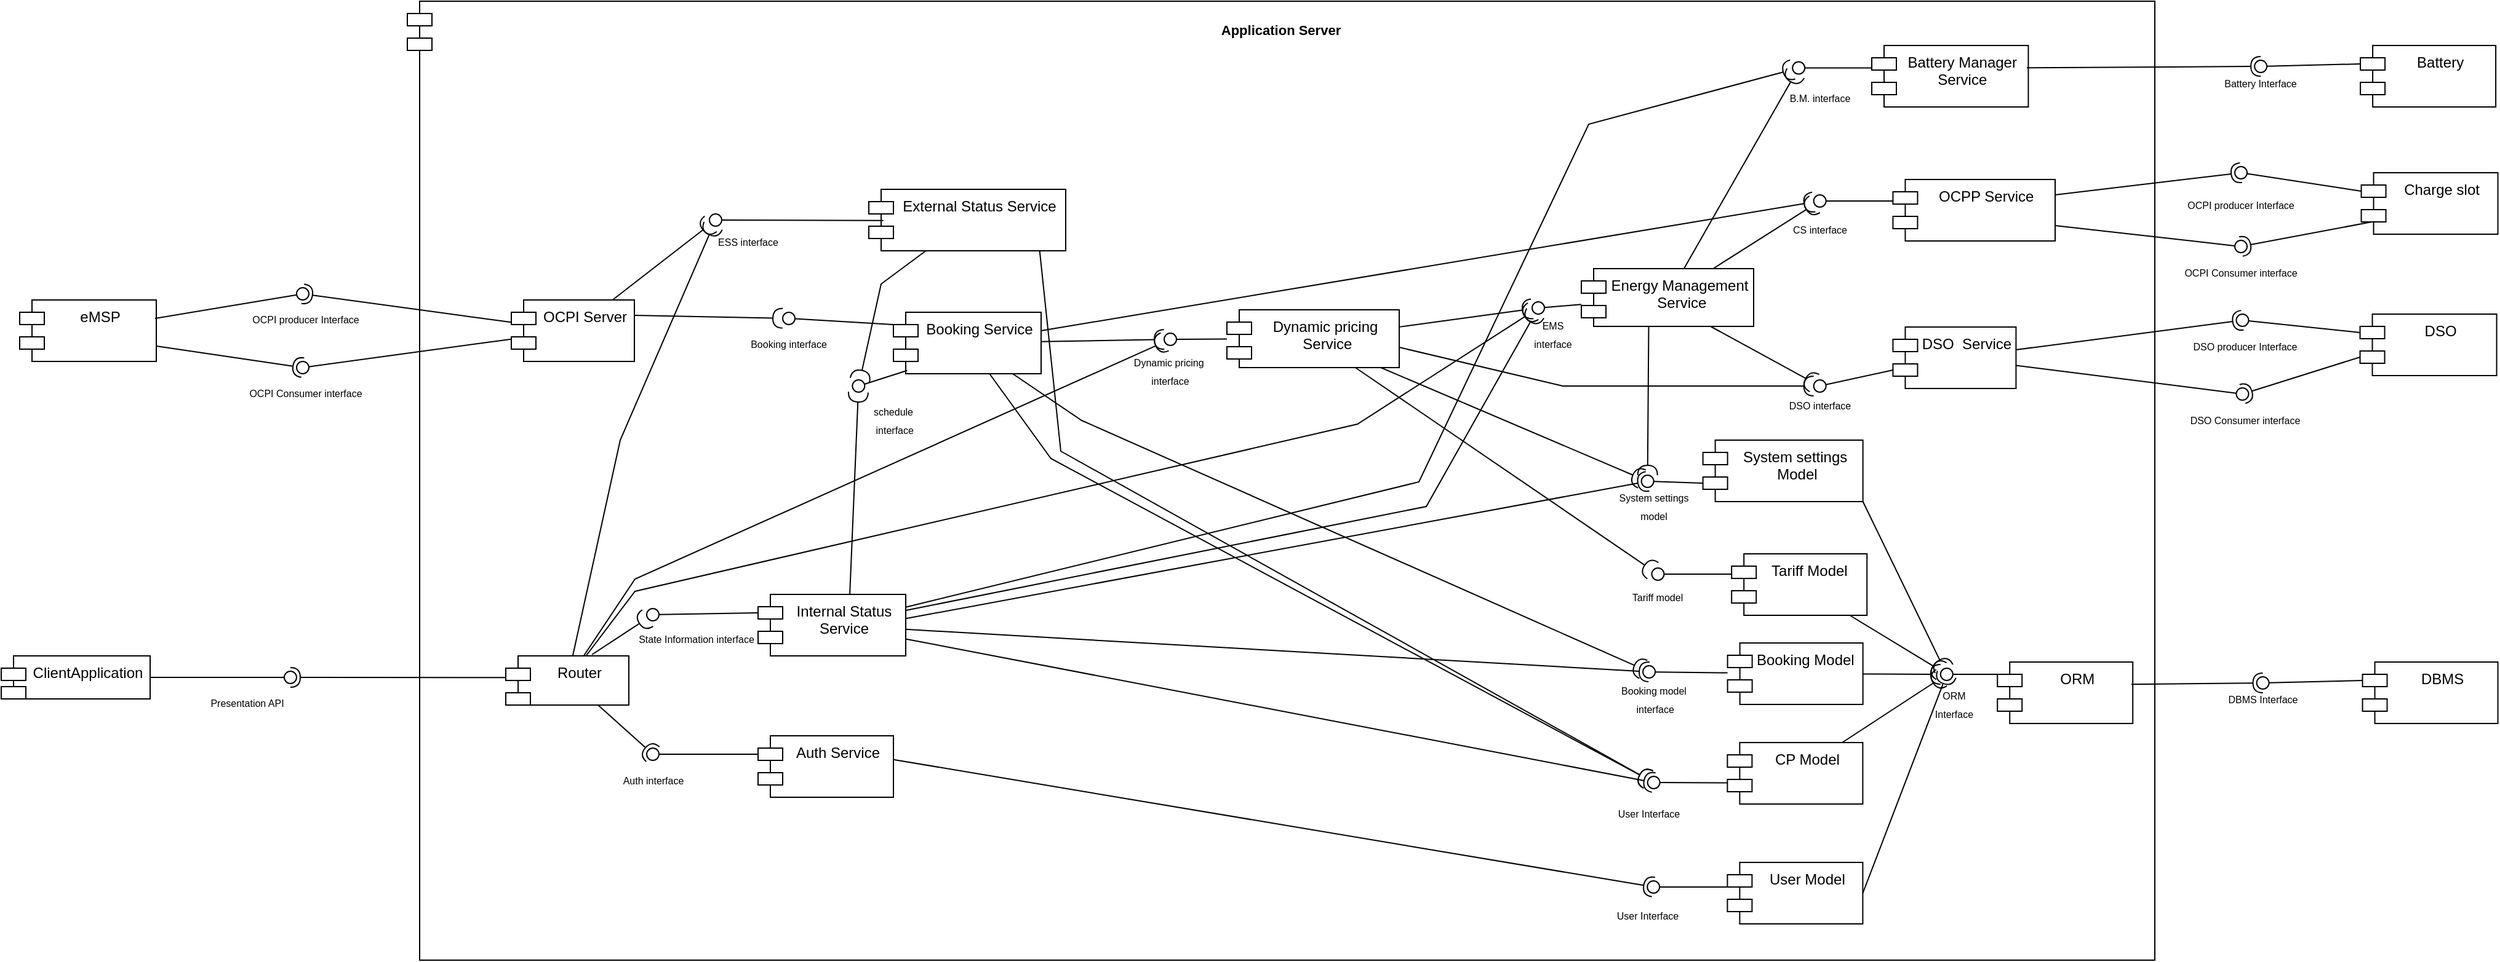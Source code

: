 <mxfile version="20.6.2" type="device"><diagram id="ykDZOKwv-lQk3u3aJsgt" name="Page-1"><mxGraphModel dx="899" dy="-128" grid="0" gridSize="10" guides="1" tooltips="1" connect="1" arrows="1" fold="1" page="0" pageScale="1" pageWidth="827" pageHeight="1169" math="0" shadow="0"><root><mxCell id="0"/><mxCell id="1" parent="0"/><mxCell id="fG7i052LvDFhFOSgPesk-188" value="" style="shape=module;align=left;spacingLeft=20;align=center;verticalAlign=top;fontSize=8;" parent="1" vertex="1"><mxGeometry x="440" y="990" width="1420" height="780" as="geometry"/></mxCell><mxCell id="fG7i052LvDFhFOSgPesk-155" style="edgeStyle=none;rounded=0;orthogonalLoop=1;jettySize=auto;html=1;fontSize=8;startArrow=none;startFill=0;endArrow=halfCircle;endFill=0;" parent="1" source="WYTcHaq9NPoTf6TaaZAt-2" target="fG7i052LvDFhFOSgPesk-149" edge="1"><mxGeometry relative="1" as="geometry"><Array as="points"><mxPoint x="625" y="1470"/><mxPoint x="1212" y="1334"/></Array></mxGeometry></mxCell><mxCell id="fG7i052LvDFhFOSgPesk-187" style="edgeStyle=none;rounded=0;orthogonalLoop=1;jettySize=auto;html=1;fontSize=8;startArrow=none;startFill=0;endArrow=halfCircle;endFill=0;" parent="1" source="WYTcHaq9NPoTf6TaaZAt-2" target="fG7i052LvDFhFOSgPesk-184" edge="1"><mxGeometry relative="1" as="geometry"><Array as="points"><mxPoint x="625" y="1460"/></Array></mxGeometry></mxCell><mxCell id="WYTcHaq9NPoTf6TaaZAt-2" value="Router" style="shape=module;align=left;spacingLeft=20;align=center;verticalAlign=top;" parent="1" vertex="1"><mxGeometry x="520" y="1522.5" width="100" height="40" as="geometry"/></mxCell><mxCell id="fG7i052LvDFhFOSgPesk-1" value="" style="rounded=0;orthogonalLoop=1;jettySize=auto;html=1;endArrow=none;endFill=0;sketch=0;sourcePerimeterSpacing=0;targetPerimeterSpacing=0;" parent="1" target="fG7i052LvDFhFOSgPesk-3" edge="1"><mxGeometry relative="1" as="geometry"><mxPoint x="240" y="1540" as="sourcePoint"/></mxGeometry></mxCell><mxCell id="fG7i052LvDFhFOSgPesk-2" value="" style="rounded=0;orthogonalLoop=1;jettySize=auto;html=1;endArrow=halfCircle;endFill=0;entryX=0.5;entryY=0.5;endSize=6;strokeWidth=1;sketch=0;exitX=0.003;exitY=0.44;exitDx=0;exitDy=0;exitPerimeter=0;" parent="1" source="WYTcHaq9NPoTf6TaaZAt-2" target="fG7i052LvDFhFOSgPesk-3" edge="1"><mxGeometry relative="1" as="geometry"><mxPoint x="461" y="1595" as="sourcePoint"/></mxGeometry></mxCell><mxCell id="fG7i052LvDFhFOSgPesk-12" value="" style="edgeStyle=orthogonalEdgeStyle;rounded=0;orthogonalLoop=1;jettySize=auto;html=1;endArrow=none;endFill=0;" parent="1" source="fG7i052LvDFhFOSgPesk-3" target="fG7i052LvDFhFOSgPesk-11" edge="1"><mxGeometry relative="1" as="geometry"/></mxCell><mxCell id="fG7i052LvDFhFOSgPesk-3" value="" style="ellipse;whiteSpace=wrap;html=1;align=center;aspect=fixed;resizable=0;points=[];outlineConnect=0;sketch=0;" parent="1" vertex="1"><mxGeometry x="340" y="1535" width="10" height="10" as="geometry"/></mxCell><mxCell id="fG7i052LvDFhFOSgPesk-11" value="ClientApplication&#10;" style="shape=module;align=left;spacingLeft=20;align=center;verticalAlign=top;" parent="1" vertex="1"><mxGeometry x="110" y="1522.5" width="121" height="35" as="geometry"/></mxCell><mxCell id="fG7i052LvDFhFOSgPesk-14" value="&lt;font style=&quot;font-size: 8px;&quot;&gt;Presentation API&lt;/font&gt;" style="text;html=1;strokeColor=none;fillColor=none;align=center;verticalAlign=middle;whiteSpace=wrap;rounded=0;" parent="1" vertex="1"><mxGeometry x="260" y="1545" width="100" height="30" as="geometry"/></mxCell><mxCell id="fG7i052LvDFhFOSgPesk-164" style="edgeStyle=none;rounded=0;orthogonalLoop=1;jettySize=auto;html=1;fontSize=8;startArrow=none;startFill=0;endArrow=halfCircle;endFill=0;" parent="1" source="fG7i052LvDFhFOSgPesk-21" target="fG7i052LvDFhFOSgPesk-158" edge="1"><mxGeometry relative="1" as="geometry"/></mxCell><mxCell id="fG7i052LvDFhFOSgPesk-21" value="OCPI Server" style="shape=module;align=left;spacingLeft=20;align=center;verticalAlign=top;" parent="1" vertex="1"><mxGeometry x="524.5" y="1233" width="100" height="50" as="geometry"/></mxCell><mxCell id="fG7i052LvDFhFOSgPesk-22" value="eMSP&#10;" style="shape=module;align=left;spacingLeft=20;align=center;verticalAlign=top;" parent="1" vertex="1"><mxGeometry x="125" y="1233" width="111" height="50" as="geometry"/></mxCell><mxCell id="fG7i052LvDFhFOSgPesk-26" value="" style="rounded=0;orthogonalLoop=1;jettySize=auto;html=1;endArrow=none;endFill=0;sketch=0;sourcePerimeterSpacing=0;targetPerimeterSpacing=0;fontSize=8;" parent="1" target="fG7i052LvDFhFOSgPesk-28" edge="1"><mxGeometry relative="1" as="geometry"><mxPoint x="235" y="1248" as="sourcePoint"/></mxGeometry></mxCell><mxCell id="fG7i052LvDFhFOSgPesk-27" value="" style="rounded=0;orthogonalLoop=1;jettySize=auto;html=1;endArrow=halfCircle;endFill=0;entryX=0.5;entryY=0.5;endSize=6;strokeWidth=1;sketch=0;fontSize=8;" parent="1" source="fG7i052LvDFhFOSgPesk-21" target="fG7i052LvDFhFOSgPesk-28" edge="1"><mxGeometry relative="1" as="geometry"><mxPoint x="89.55" y="1118" as="sourcePoint"/></mxGeometry></mxCell><mxCell id="fG7i052LvDFhFOSgPesk-28" value="" style="ellipse;whiteSpace=wrap;html=1;align=center;aspect=fixed;resizable=0;points=[];outlineConnect=0;sketch=0;fontSize=8;" parent="1" vertex="1"><mxGeometry x="350.0" y="1223" width="10" height="10" as="geometry"/></mxCell><mxCell id="fG7i052LvDFhFOSgPesk-29" value="" style="rounded=0;orthogonalLoop=1;jettySize=auto;html=1;endArrow=none;endFill=0;sketch=0;sourcePerimeterSpacing=0;targetPerimeterSpacing=0;fontSize=8;" parent="1" source="fG7i052LvDFhFOSgPesk-21" target="fG7i052LvDFhFOSgPesk-31" edge="1"><mxGeometry relative="1" as="geometry"><mxPoint x="54.55" y="1158" as="sourcePoint"/></mxGeometry></mxCell><mxCell id="fG7i052LvDFhFOSgPesk-30" value="" style="rounded=0;orthogonalLoop=1;jettySize=auto;html=1;endArrow=halfCircle;endFill=0;entryX=0.5;entryY=0.5;endSize=6;strokeWidth=1;sketch=0;fontSize=8;exitX=1;exitY=0.75;exitDx=0;exitDy=0;" parent="1" source="fG7i052LvDFhFOSgPesk-22" target="fG7i052LvDFhFOSgPesk-31" edge="1"><mxGeometry relative="1" as="geometry"><mxPoint x="784.55" y="1118" as="sourcePoint"/></mxGeometry></mxCell><mxCell id="fG7i052LvDFhFOSgPesk-31" value="" style="ellipse;whiteSpace=wrap;html=1;align=center;aspect=fixed;resizable=0;points=[];outlineConnect=0;sketch=0;fontSize=8;" parent="1" vertex="1"><mxGeometry x="350.0" y="1283" width="10" height="10" as="geometry"/></mxCell><mxCell id="fG7i052LvDFhFOSgPesk-33" value="&lt;font style=&quot;font-size: 8px;&quot;&gt;OCPI Consumer interface&lt;/font&gt;" style="text;html=1;strokeColor=none;fillColor=none;align=center;verticalAlign=middle;whiteSpace=wrap;rounded=0;" parent="1" vertex="1"><mxGeometry x="310.0" y="1303" width="95" height="10" as="geometry"/></mxCell><mxCell id="fG7i052LvDFhFOSgPesk-34" value="&lt;font style=&quot;font-size: 8px;&quot;&gt;OCPI producer Interface&lt;/font&gt;" style="text;html=1;strokeColor=none;fillColor=none;align=center;verticalAlign=middle;whiteSpace=wrap;rounded=0;" parent="1" vertex="1"><mxGeometry x="305.0" y="1243" width="105" height="10" as="geometry"/></mxCell><mxCell id="fG7i052LvDFhFOSgPesk-36" value="OCPP Service&#10;" style="shape=module;align=left;spacingLeft=20;align=center;verticalAlign=top;" parent="1" vertex="1"><mxGeometry x="1647.22" y="1135" width="131.78" height="50" as="geometry"/></mxCell><mxCell id="fG7i052LvDFhFOSgPesk-37" value="Charge slot" style="shape=module;align=left;spacingLeft=20;align=center;verticalAlign=top;" parent="1" vertex="1"><mxGeometry x="2027.78" y="1129.5" width="111" height="50" as="geometry"/></mxCell><mxCell id="fG7i052LvDFhFOSgPesk-38" value="" style="rounded=0;orthogonalLoop=1;jettySize=auto;html=1;endArrow=none;endFill=0;sketch=0;sourcePerimeterSpacing=0;targetPerimeterSpacing=0;fontSize=8;exitX=0;exitY=0;exitDx=0;exitDy=15;exitPerimeter=0;" parent="1" source="fG7i052LvDFhFOSgPesk-37" target="fG7i052LvDFhFOSgPesk-40" edge="1"><mxGeometry relative="1" as="geometry"><mxPoint x="1134.78" y="764.5" as="sourcePoint"/></mxGeometry></mxCell><mxCell id="fG7i052LvDFhFOSgPesk-39" value="" style="rounded=0;orthogonalLoop=1;jettySize=auto;html=1;endArrow=halfCircle;endFill=0;entryX=0.5;entryY=0.5;endSize=6;strokeWidth=1;sketch=0;fontSize=8;exitX=1;exitY=0.25;exitDx=0;exitDy=0;" parent="1" source="fG7i052LvDFhFOSgPesk-36" target="fG7i052LvDFhFOSgPesk-40" edge="1"><mxGeometry relative="1" as="geometry"><mxPoint x="1564.78" y="780" as="sourcePoint"/></mxGeometry></mxCell><mxCell id="fG7i052LvDFhFOSgPesk-40" value="" style="ellipse;whiteSpace=wrap;html=1;align=center;aspect=fixed;resizable=0;points=[];outlineConnect=0;sketch=0;fontSize=8;" parent="1" vertex="1"><mxGeometry x="1925" y="1124.5" width="10" height="10" as="geometry"/></mxCell><mxCell id="fG7i052LvDFhFOSgPesk-41" value="" style="rounded=0;orthogonalLoop=1;jettySize=auto;html=1;endArrow=none;endFill=0;sketch=0;sourcePerimeterSpacing=0;targetPerimeterSpacing=0;fontSize=8;exitX=1;exitY=0.75;exitDx=0;exitDy=0;" parent="1" source="fG7i052LvDFhFOSgPesk-36" target="fG7i052LvDFhFOSgPesk-43" edge="1"><mxGeometry relative="1" as="geometry"><mxPoint x="1529.78" y="820" as="sourcePoint"/></mxGeometry></mxCell><mxCell id="fG7i052LvDFhFOSgPesk-42" value="" style="rounded=0;orthogonalLoop=1;jettySize=auto;html=1;endArrow=halfCircle;endFill=0;entryX=0.5;entryY=0.5;endSize=6;strokeWidth=1;sketch=0;fontSize=8;" parent="1" target="fG7i052LvDFhFOSgPesk-43" edge="1"><mxGeometry relative="1" as="geometry"><mxPoint x="2036.22" y="1169.5" as="sourcePoint"/></mxGeometry></mxCell><mxCell id="fG7i052LvDFhFOSgPesk-43" value="" style="ellipse;whiteSpace=wrap;html=1;align=center;aspect=fixed;resizable=0;points=[];outlineConnect=0;sketch=0;fontSize=8;" parent="1" vertex="1"><mxGeometry x="1925" y="1184.5" width="10" height="10" as="geometry"/></mxCell><mxCell id="fG7i052LvDFhFOSgPesk-44" value="&lt;font style=&quot;font-size: 8px;&quot;&gt;OCPI Consumer interface&lt;/font&gt;" style="text;html=1;strokeColor=none;fillColor=none;align=center;verticalAlign=middle;whiteSpace=wrap;rounded=0;" parent="1" vertex="1"><mxGeometry x="1880" y="1194.5" width="100" height="30" as="geometry"/></mxCell><mxCell id="fG7i052LvDFhFOSgPesk-45" value="&lt;font style=&quot;font-size: 8px;&quot;&gt;OCPI producer Interface&lt;/font&gt;" style="text;html=1;strokeColor=none;fillColor=none;align=center;verticalAlign=middle;whiteSpace=wrap;rounded=0;" parent="1" vertex="1"><mxGeometry x="1880" y="1144.5" width="100" height="20" as="geometry"/></mxCell><mxCell id="fG7i052LvDFhFOSgPesk-48" value="Auth Service" style="shape=module;align=left;spacingLeft=20;align=center;verticalAlign=top;" parent="1" vertex="1"><mxGeometry x="725" y="1587.5" width="110" height="50" as="geometry"/></mxCell><mxCell id="fG7i052LvDFhFOSgPesk-50" value="" style="rounded=0;orthogonalLoop=1;jettySize=auto;html=1;endArrow=halfCircle;endFill=0;entryX=0.5;entryY=0.5;endSize=6;strokeWidth=1;sketch=0;exitX=0.75;exitY=1;exitDx=0;exitDy=0;" parent="1" source="WYTcHaq9NPoTf6TaaZAt-2" target="fG7i052LvDFhFOSgPesk-52" edge="1"><mxGeometry relative="1" as="geometry"><mxPoint x="695" y="1542.5" as="sourcePoint"/></mxGeometry></mxCell><mxCell id="fG7i052LvDFhFOSgPesk-51" value="" style="rounded=0;orthogonalLoop=1;jettySize=auto;html=1;endArrow=none;endFill=0;entryX=0;entryY=0;entryDx=0;entryDy=15;entryPerimeter=0;" parent="1" source="fG7i052LvDFhFOSgPesk-52" target="fG7i052LvDFhFOSgPesk-48" edge="1"><mxGeometry relative="1" as="geometry"><mxPoint x="505.5" y="1627.5" as="targetPoint"/></mxGeometry></mxCell><mxCell id="fG7i052LvDFhFOSgPesk-52" value="" style="ellipse;whiteSpace=wrap;html=1;align=center;aspect=fixed;resizable=0;points=[];outlineConnect=0;sketch=0;" parent="1" vertex="1"><mxGeometry x="634.5" y="1597.5" width="10" height="10" as="geometry"/></mxCell><mxCell id="fG7i052LvDFhFOSgPesk-53" value="&lt;span style=&quot;font-size: 8px;&quot;&gt;Auth interface&lt;/span&gt;" style="text;html=1;strokeColor=none;fillColor=none;align=center;verticalAlign=middle;whiteSpace=wrap;rounded=0;" parent="1" vertex="1"><mxGeometry x="589.5" y="1607.5" width="100" height="30" as="geometry"/></mxCell><mxCell id="fG7i052LvDFhFOSgPesk-55" value="User Model" style="shape=module;align=left;spacingLeft=20;align=center;verticalAlign=top;" parent="1" vertex="1"><mxGeometry x="1512.7" y="1690.5" width="110" height="50" as="geometry"/></mxCell><mxCell id="fG7i052LvDFhFOSgPesk-61" value="" style="rounded=0;orthogonalLoop=1;jettySize=auto;html=1;endArrow=none;endFill=0;sketch=0;sourcePerimeterSpacing=0;targetPerimeterSpacing=0;exitX=-0.002;exitY=0.399;exitDx=0;exitDy=0;exitPerimeter=0;" parent="1" source="fG7i052LvDFhFOSgPesk-55" target="fG7i052LvDFhFOSgPesk-64" edge="1"><mxGeometry relative="1" as="geometry"><mxPoint x="1506.7" y="1708" as="sourcePoint"/></mxGeometry></mxCell><mxCell id="fG7i052LvDFhFOSgPesk-62" value="" style="rounded=0;orthogonalLoop=1;jettySize=auto;html=1;endArrow=halfCircle;endFill=0;entryX=0.5;entryY=0.5;endSize=6;strokeWidth=1;sketch=0;exitX=1;exitY=0.387;exitDx=0;exitDy=0;exitPerimeter=0;" parent="1" source="fG7i052LvDFhFOSgPesk-48" target="fG7i052LvDFhFOSgPesk-64" edge="1"><mxGeometry relative="1" as="geometry"><mxPoint x="875" y="1510" as="sourcePoint"/></mxGeometry></mxCell><mxCell id="fG7i052LvDFhFOSgPesk-64" value="" style="ellipse;whiteSpace=wrap;html=1;align=center;aspect=fixed;resizable=0;points=[];outlineConnect=0;sketch=0;" parent="1" vertex="1"><mxGeometry x="1447.59" y="1705.5" width="10" height="10" as="geometry"/></mxCell><mxCell id="fG7i052LvDFhFOSgPesk-65" value="&lt;font style=&quot;font-size: 8px;&quot;&gt;User Interface&lt;/font&gt;" style="text;html=1;strokeColor=none;fillColor=none;align=center;verticalAlign=middle;whiteSpace=wrap;rounded=0;" parent="1" vertex="1"><mxGeometry x="1416.65" y="1727" width="62.33" height="11.5" as="geometry"/></mxCell><mxCell id="fG7i052LvDFhFOSgPesk-66" value="ORM" style="shape=module;align=left;spacingLeft=20;align=center;verticalAlign=top;" parent="1" vertex="1"><mxGeometry x="1732.11" y="1527.5" width="110" height="50" as="geometry"/></mxCell><mxCell id="fG7i052LvDFhFOSgPesk-67" value="" style="rounded=0;orthogonalLoop=1;jettySize=auto;html=1;endArrow=halfCircle;endFill=0;entryX=0.5;entryY=0.5;endSize=6;strokeWidth=1;sketch=0;exitX=1;exitY=0.5;exitDx=0;exitDy=0;" parent="1" source="fG7i052LvDFhFOSgPesk-55" target="fG7i052LvDFhFOSgPesk-68" edge="1"><mxGeometry relative="1" as="geometry"><mxPoint x="1679.89" y="1603.5" as="sourcePoint"/></mxGeometry></mxCell><mxCell id="fG7i052LvDFhFOSgPesk-68" value="" style="ellipse;whiteSpace=wrap;html=1;align=center;aspect=fixed;resizable=0;points=[];outlineConnect=0;sketch=0;" parent="1" vertex="1"><mxGeometry x="1685.89" y="1532.5" width="10" height="10" as="geometry"/></mxCell><mxCell id="fG7i052LvDFhFOSgPesk-69" value="&lt;font style=&quot;font-size: 8px;&quot;&gt;ORM &lt;br&gt;Interface&lt;/font&gt;" style="text;html=1;strokeColor=none;fillColor=none;align=center;verticalAlign=middle;whiteSpace=wrap;rounded=0;" parent="1" vertex="1"><mxGeometry x="1647.22" y="1546" width="100" height="30" as="geometry"/></mxCell><mxCell id="fG7i052LvDFhFOSgPesk-71" value="" style="endArrow=none;html=1;rounded=0;fontSize=8;exitX=0.015;exitY=0.201;exitDx=0;exitDy=0;exitPerimeter=0;" parent="1" source="fG7i052LvDFhFOSgPesk-66" target="fG7i052LvDFhFOSgPesk-68" edge="1"><mxGeometry width="50" height="50" relative="1" as="geometry"><mxPoint x="1732.11" y="1536.5" as="sourcePoint"/><mxPoint x="1671.11" y="1676.5" as="targetPoint"/></mxGeometry></mxCell><mxCell id="fG7i052LvDFhFOSgPesk-72" value="DBMS" style="shape=module;align=left;spacingLeft=20;align=center;verticalAlign=top;" parent="1" vertex="1"><mxGeometry x="2028.78" y="1527.5" width="110" height="50" as="geometry"/></mxCell><mxCell id="fG7i052LvDFhFOSgPesk-73" value="" style="rounded=0;orthogonalLoop=1;jettySize=auto;html=1;endArrow=halfCircle;endFill=0;entryX=0.5;entryY=0.5;endSize=6;strokeWidth=1;sketch=0;exitX=0.99;exitY=0.363;exitDx=0;exitDy=0;exitPerimeter=0;" parent="1" source="fG7i052LvDFhFOSgPesk-66" target="fG7i052LvDFhFOSgPesk-74" edge="1"><mxGeometry relative="1" as="geometry"><mxPoint x="1882.11" y="1544.5" as="sourcePoint"/></mxGeometry></mxCell><mxCell id="fG7i052LvDFhFOSgPesk-74" value="" style="ellipse;whiteSpace=wrap;html=1;align=center;aspect=fixed;resizable=0;points=[];outlineConnect=0;sketch=0;" parent="1" vertex="1"><mxGeometry x="1942.78" y="1539.5" width="10" height="10" as="geometry"/></mxCell><mxCell id="fG7i052LvDFhFOSgPesk-75" value="&lt;font style=&quot;font-size: 8px;&quot;&gt;DBMS Interface&lt;/font&gt;" style="text;html=1;strokeColor=none;fillColor=none;align=center;verticalAlign=middle;whiteSpace=wrap;rounded=0;" parent="1" vertex="1"><mxGeometry x="1915.56" y="1549.5" width="64.44" height="15" as="geometry"/></mxCell><mxCell id="fG7i052LvDFhFOSgPesk-76" value="" style="endArrow=none;html=1;rounded=0;fontSize=8;exitX=0;exitY=0;exitDx=0;exitDy=15;exitPerimeter=0;" parent="1" source="fG7i052LvDFhFOSgPesk-72" target="fG7i052LvDFhFOSgPesk-74" edge="1"><mxGeometry width="50" height="50" relative="1" as="geometry"><mxPoint x="1992.22" y="1482.5" as="sourcePoint"/><mxPoint x="1966.78" y="1635" as="targetPoint"/></mxGeometry></mxCell><mxCell id="fG7i052LvDFhFOSgPesk-151" style="edgeStyle=none;rounded=0;orthogonalLoop=1;jettySize=auto;html=1;fontSize=8;startArrow=none;startFill=0;endArrow=halfCircle;endFill=0;" parent="1" source="fG7i052LvDFhFOSgPesk-77" target="fG7i052LvDFhFOSgPesk-149" edge="1"><mxGeometry relative="1" as="geometry"><Array as="points"><mxPoint x="1268" y="1401"/></Array></mxGeometry></mxCell><mxCell id="fG7i052LvDFhFOSgPesk-205" style="edgeStyle=none;rounded=0;orthogonalLoop=1;jettySize=auto;html=1;fontSize=11;startArrow=none;startFill=0;endArrow=halfCircle;endFill=0;" parent="1" source="fG7i052LvDFhFOSgPesk-77" target="fG7i052LvDFhFOSgPesk-202" edge="1"><mxGeometry relative="1" as="geometry"><Array as="points"><mxPoint x="1262" y="1381"/><mxPoint x="1400" y="1090"/></Array></mxGeometry></mxCell><mxCell id="fG7i052LvDFhFOSgPesk-77" value="Internal Status&#10;Service" style="shape=module;align=left;spacingLeft=20;align=center;verticalAlign=top;" parent="1" vertex="1"><mxGeometry x="725" y="1472.5" width="120" height="50" as="geometry"/></mxCell><mxCell id="fG7i052LvDFhFOSgPesk-79" value="" style="rounded=0;orthogonalLoop=1;jettySize=auto;html=1;endArrow=none;endFill=0;entryX=0.25;entryY=0;entryDx=0;entryDy=0;startArrow=halfCircle;startFill=0;" parent="1" source="fG7i052LvDFhFOSgPesk-80" edge="1"><mxGeometry relative="1" as="geometry"><mxPoint x="590" y="1521.5" as="targetPoint"/></mxGeometry></mxCell><mxCell id="fG7i052LvDFhFOSgPesk-80" value="" style="ellipse;whiteSpace=wrap;html=1;align=center;aspect=fixed;resizable=0;points=[];outlineConnect=0;sketch=0;" parent="1" vertex="1"><mxGeometry x="634.5" y="1484" width="10" height="10" as="geometry"/></mxCell><mxCell id="fG7i052LvDFhFOSgPesk-81" value="&lt;span style=&quot;font-size: 8px;&quot;&gt;State Information interface&lt;/span&gt;" style="text;html=1;strokeColor=none;fillColor=none;align=center;verticalAlign=middle;whiteSpace=wrap;rounded=0;" parent="1" vertex="1"><mxGeometry x="625" y="1502.5" width="100" height="10" as="geometry"/></mxCell><mxCell id="fG7i052LvDFhFOSgPesk-82" value="" style="rounded=0;orthogonalLoop=1;jettySize=auto;html=1;endArrow=none;endFill=0;entryX=0;entryY=0;entryDx=0;entryDy=15;entryPerimeter=0;" parent="1" source="fG7i052LvDFhFOSgPesk-80" target="fG7i052LvDFhFOSgPesk-77" edge="1"><mxGeometry relative="1" as="geometry"><mxPoint x="590" y="1521.5" as="targetPoint"/></mxGeometry></mxCell><mxCell id="fG7i052LvDFhFOSgPesk-83" value="CP Model" style="shape=module;align=left;spacingLeft=20;align=center;verticalAlign=top;" parent="1" vertex="1"><mxGeometry x="1512.7" y="1593" width="110" height="50" as="geometry"/></mxCell><mxCell id="fG7i052LvDFhFOSgPesk-84" value="" style="rounded=0;orthogonalLoop=1;jettySize=auto;html=1;endArrow=none;endFill=0;sketch=0;sourcePerimeterSpacing=0;targetPerimeterSpacing=0;exitX=-0.001;exitY=0.656;exitDx=0;exitDy=0;exitPerimeter=0;" parent="1" source="fG7i052LvDFhFOSgPesk-83" target="fG7i052LvDFhFOSgPesk-86" edge="1"><mxGeometry relative="1" as="geometry"><mxPoint x="1442.7" y="1598" as="sourcePoint"/></mxGeometry></mxCell><mxCell id="fG7i052LvDFhFOSgPesk-85" value="" style="rounded=0;orthogonalLoop=1;jettySize=auto;html=1;endArrow=halfCircle;endFill=0;entryX=0.5;entryY=0.5;endSize=6;strokeWidth=1;sketch=0;exitX=0.999;exitY=0.724;exitDx=0;exitDy=0;exitPerimeter=0;" parent="1" source="fG7i052LvDFhFOSgPesk-77" target="fG7i052LvDFhFOSgPesk-86" edge="1"><mxGeometry relative="1" as="geometry"><mxPoint x="850" y="1510" as="sourcePoint"/></mxGeometry></mxCell><mxCell id="fG7i052LvDFhFOSgPesk-86" value="" style="ellipse;whiteSpace=wrap;html=1;align=center;aspect=fixed;resizable=0;points=[];outlineConnect=0;sketch=0;" parent="1" vertex="1"><mxGeometry x="1447.81" y="1620.5" width="10" height="10" as="geometry"/></mxCell><mxCell id="fG7i052LvDFhFOSgPesk-87" value="&lt;font style=&quot;font-size: 8px;&quot;&gt;User Interface&lt;/font&gt;" style="text;html=1;strokeColor=none;fillColor=none;align=center;verticalAlign=middle;whiteSpace=wrap;rounded=0;" parent="1" vertex="1"><mxGeometry x="1415.92" y="1643" width="66.22" height="14" as="geometry"/></mxCell><mxCell id="fG7i052LvDFhFOSgPesk-88" style="edgeStyle=none;rounded=0;orthogonalLoop=1;jettySize=auto;html=1;exitX=0.75;exitY=1;exitDx=0;exitDy=0;fontSize=8;endArrow=none;endFill=0;" parent="1" source="fG7i052LvDFhFOSgPesk-22" target="fG7i052LvDFhFOSgPesk-22" edge="1"><mxGeometry relative="1" as="geometry"/></mxCell><mxCell id="fG7i052LvDFhFOSgPesk-89" value="DSO  Service" style="shape=module;align=left;spacingLeft=20;align=center;verticalAlign=top;" parent="1" vertex="1"><mxGeometry x="1647.22" y="1255" width="100" height="50" as="geometry"/></mxCell><mxCell id="fG7i052LvDFhFOSgPesk-90" value="DSO" style="shape=module;align=left;spacingLeft=20;align=center;verticalAlign=top;" parent="1" vertex="1"><mxGeometry x="2026.78" y="1244.5" width="111" height="50" as="geometry"/></mxCell><mxCell id="fG7i052LvDFhFOSgPesk-91" value="" style="rounded=0;orthogonalLoop=1;jettySize=auto;html=1;endArrow=none;endFill=0;sketch=0;sourcePerimeterSpacing=0;targetPerimeterSpacing=0;fontSize=8;exitX=0;exitY=0;exitDx=0;exitDy=15;exitPerimeter=0;" parent="1" source="fG7i052LvDFhFOSgPesk-90" target="fG7i052LvDFhFOSgPesk-93" edge="1"><mxGeometry relative="1" as="geometry"><mxPoint x="2031.22" y="1269.5" as="sourcePoint"/></mxGeometry></mxCell><mxCell id="fG7i052LvDFhFOSgPesk-92" value="" style="rounded=0;orthogonalLoop=1;jettySize=auto;html=1;endArrow=halfCircle;endFill=0;entryX=0.5;entryY=0.5;endSize=6;strokeWidth=1;sketch=0;fontSize=8;" parent="1" source="fG7i052LvDFhFOSgPesk-89" target="fG7i052LvDFhFOSgPesk-93" edge="1"><mxGeometry relative="1" as="geometry"><mxPoint x="1931.33" y="1135" as="sourcePoint"/></mxGeometry></mxCell><mxCell id="fG7i052LvDFhFOSgPesk-93" value="" style="ellipse;whiteSpace=wrap;html=1;align=center;aspect=fixed;resizable=0;points=[];outlineConnect=0;sketch=0;fontSize=8;" parent="1" vertex="1"><mxGeometry x="1926.22" y="1244.5" width="10" height="10" as="geometry"/></mxCell><mxCell id="fG7i052LvDFhFOSgPesk-94" value="" style="rounded=0;orthogonalLoop=1;jettySize=auto;html=1;endArrow=none;endFill=0;sketch=0;sourcePerimeterSpacing=0;targetPerimeterSpacing=0;fontSize=8;" parent="1" source="fG7i052LvDFhFOSgPesk-89" target="fG7i052LvDFhFOSgPesk-96" edge="1"><mxGeometry relative="1" as="geometry"><mxPoint x="1896.33" y="1175" as="sourcePoint"/></mxGeometry></mxCell><mxCell id="fG7i052LvDFhFOSgPesk-95" value="" style="rounded=0;orthogonalLoop=1;jettySize=auto;html=1;endArrow=halfCircle;endFill=0;entryX=0.5;entryY=0.5;endSize=6;strokeWidth=1;sketch=0;fontSize=8;exitX=0;exitY=0;exitDx=0;exitDy=35;exitPerimeter=0;" parent="1" source="fG7i052LvDFhFOSgPesk-90" target="fG7i052LvDFhFOSgPesk-96" edge="1"><mxGeometry relative="1" as="geometry"><mxPoint x="2686.33" y="1129.5" as="sourcePoint"/></mxGeometry></mxCell><mxCell id="fG7i052LvDFhFOSgPesk-96" value="" style="ellipse;whiteSpace=wrap;html=1;align=center;aspect=fixed;resizable=0;points=[];outlineConnect=0;sketch=0;fontSize=8;" parent="1" vertex="1"><mxGeometry x="1926.22" y="1304.5" width="10" height="10" as="geometry"/></mxCell><mxCell id="fG7i052LvDFhFOSgPesk-97" value="&lt;font style=&quot;font-size: 8px;&quot;&gt;DSO Consumer interface&lt;/font&gt;" style="text;html=1;strokeColor=none;fillColor=none;align=center;verticalAlign=middle;whiteSpace=wrap;rounded=0;" parent="1" vertex="1"><mxGeometry x="1886.22" y="1324.5" width="95" height="10" as="geometry"/></mxCell><mxCell id="fG7i052LvDFhFOSgPesk-98" value="&lt;font style=&quot;font-size: 8px;&quot;&gt;DSO producer Interface&lt;/font&gt;" style="text;html=1;strokeColor=none;fillColor=none;align=center;verticalAlign=middle;whiteSpace=wrap;rounded=0;" parent="1" vertex="1"><mxGeometry x="1886.22" y="1264.5" width="95" height="10" as="geometry"/></mxCell><mxCell id="fG7i052LvDFhFOSgPesk-99" style="edgeStyle=none;rounded=0;orthogonalLoop=1;jettySize=auto;html=1;exitX=0.75;exitY=1;exitDx=0;exitDy=0;fontSize=8;endArrow=none;endFill=0;" parent="1" source="fG7i052LvDFhFOSgPesk-90" target="fG7i052LvDFhFOSgPesk-90" edge="1"><mxGeometry relative="1" as="geometry"/></mxCell><mxCell id="fG7i052LvDFhFOSgPesk-100" value="System settings&#10; Model" style="shape=module;align=left;spacingLeft=20;align=center;verticalAlign=top;" parent="1" vertex="1"><mxGeometry x="1492.81" y="1347" width="130" height="50" as="geometry"/></mxCell><mxCell id="fG7i052LvDFhFOSgPesk-101" value="" style="rounded=0;orthogonalLoop=1;jettySize=auto;html=1;endArrow=none;endFill=0;sketch=0;sourcePerimeterSpacing=0;targetPerimeterSpacing=0;exitX=0;exitY=0;exitDx=0;exitDy=35;exitPerimeter=0;" parent="1" source="fG7i052LvDFhFOSgPesk-100" target="fG7i052LvDFhFOSgPesk-103" edge="1"><mxGeometry relative="1" as="geometry"><mxPoint x="1141.22" y="1297.5" as="sourcePoint"/></mxGeometry></mxCell><mxCell id="fG7i052LvDFhFOSgPesk-102" value="" style="rounded=0;orthogonalLoop=1;jettySize=auto;html=1;endArrow=halfCircle;endFill=0;entryX=0.5;entryY=0.5;endSize=6;strokeWidth=1;sketch=0;exitX=1;exitY=0.393;exitDx=0;exitDy=0;exitPerimeter=0;" parent="1" source="fG7i052LvDFhFOSgPesk-77" target="fG7i052LvDFhFOSgPesk-103" edge="1"><mxGeometry relative="1" as="geometry"><mxPoint x="1195" y="1470" as="sourcePoint"/></mxGeometry></mxCell><mxCell id="fG7i052LvDFhFOSgPesk-103" value="" style="ellipse;whiteSpace=wrap;html=1;align=center;aspect=fixed;resizable=0;points=[];outlineConnect=0;sketch=0;" parent="1" vertex="1"><mxGeometry x="1442.81" y="1375.5" width="10" height="10" as="geometry"/></mxCell><mxCell id="fG7i052LvDFhFOSgPesk-106" value="" style="ellipse;whiteSpace=wrap;html=1;align=center;aspect=fixed;resizable=0;points=[];outlineConnect=0;sketch=0;" parent="1" vertex="1"><mxGeometry x="1582.81" y="1298" width="10" height="10" as="geometry"/></mxCell><mxCell id="fG7i052LvDFhFOSgPesk-108" value="" style="endArrow=none;html=1;rounded=0;fontSize=8;exitX=0;exitY=0;exitDx=0;exitDy=35;exitPerimeter=0;" parent="1" source="fG7i052LvDFhFOSgPesk-89" target="fG7i052LvDFhFOSgPesk-106" edge="1"><mxGeometry width="50" height="50" relative="1" as="geometry"><mxPoint x="1646.22" y="1290" as="sourcePoint"/><mxPoint x="1586.22" y="1430" as="targetPoint"/></mxGeometry></mxCell><mxCell id="fG7i052LvDFhFOSgPesk-109" value="Booking Model " style="shape=module;align=left;spacingLeft=20;align=center;verticalAlign=top;" parent="1" vertex="1"><mxGeometry x="1512.81" y="1512" width="110" height="50" as="geometry"/></mxCell><mxCell id="fG7i052LvDFhFOSgPesk-112" value="" style="rounded=0;orthogonalLoop=1;jettySize=auto;html=1;endArrow=none;endFill=0;sketch=0;sourcePerimeterSpacing=0;targetPerimeterSpacing=0;" parent="1" source="fG7i052LvDFhFOSgPesk-109" target="fG7i052LvDFhFOSgPesk-114" edge="1"><mxGeometry relative="1" as="geometry"><mxPoint x="1508.81" y="1535.8" as="sourcePoint"/></mxGeometry></mxCell><mxCell id="fG7i052LvDFhFOSgPesk-113" value="" style="rounded=0;orthogonalLoop=1;jettySize=auto;html=1;endArrow=halfCircle;endFill=0;entryX=0.5;entryY=0.5;endSize=6;strokeWidth=1;sketch=0;" parent="1" source="fG7i052LvDFhFOSgPesk-77" target="fG7i052LvDFhFOSgPesk-114" edge="1"><mxGeometry relative="1" as="geometry"><mxPoint x="845.11" y="1365" as="sourcePoint"/></mxGeometry></mxCell><mxCell id="fG7i052LvDFhFOSgPesk-114" value="" style="ellipse;whiteSpace=wrap;html=1;align=center;aspect=fixed;resizable=0;points=[];outlineConnect=0;sketch=0;" parent="1" vertex="1"><mxGeometry x="1444.03" y="1530.5" width="10" height="10" as="geometry"/></mxCell><mxCell id="fG7i052LvDFhFOSgPesk-115" value="&lt;span style=&quot;font-size: 8px;&quot;&gt;Booking model&lt;br&gt;&amp;nbsp;interface&lt;/span&gt;" style="text;html=1;strokeColor=none;fillColor=none;align=center;verticalAlign=middle;whiteSpace=wrap;rounded=0;" parent="1" vertex="1"><mxGeometry x="1402.81" y="1542" width="100" height="30" as="geometry"/></mxCell><mxCell id="fG7i052LvDFhFOSgPesk-119" style="edgeStyle=none;rounded=0;orthogonalLoop=1;jettySize=auto;html=1;fontSize=8;endArrow=halfCircle;endFill=0;" parent="1" source="fG7i052LvDFhFOSgPesk-116" target="fG7i052LvDFhFOSgPesk-114" edge="1"><mxGeometry relative="1" as="geometry"><mxPoint x="1055" y="1490" as="targetPoint"/><Array as="points"><mxPoint x="988" y="1331"/></Array></mxGeometry></mxCell><mxCell id="fG7i052LvDFhFOSgPesk-120" style="edgeStyle=none;rounded=0;orthogonalLoop=1;jettySize=auto;html=1;fontSize=8;endArrow=halfCircle;endFill=0;" parent="1" source="fG7i052LvDFhFOSgPesk-116" target="fG7i052LvDFhFOSgPesk-86" edge="1"><mxGeometry relative="1" as="geometry"><mxPoint x="1065" y="1600" as="targetPoint"/><Array as="points"><mxPoint x="963" y="1362"/></Array></mxGeometry></mxCell><mxCell id="fG7i052LvDFhFOSgPesk-186" style="edgeStyle=none;rounded=0;orthogonalLoop=1;jettySize=auto;html=1;fontSize=8;startArrow=none;startFill=0;endArrow=halfCircle;endFill=0;" parent="1" source="fG7i052LvDFhFOSgPesk-116" target="fG7i052LvDFhFOSgPesk-184" edge="1"><mxGeometry relative="1" as="geometry"/></mxCell><mxCell id="fG7i052LvDFhFOSgPesk-116" value="Booking Service" style="shape=module;align=left;spacingLeft=20;align=center;verticalAlign=top;" parent="1" vertex="1"><mxGeometry x="835" y="1243" width="120" height="50" as="geometry"/></mxCell><mxCell id="fG7i052LvDFhFOSgPesk-122" value="" style="rounded=0;orthogonalLoop=1;jettySize=auto;html=1;endArrow=none;endFill=0;sketch=0;sourcePerimeterSpacing=0;targetPerimeterSpacing=0;exitX=-0.004;exitY=0.2;exitDx=0;exitDy=0;exitPerimeter=0;" parent="1" source="fG7i052LvDFhFOSgPesk-116" target="fG7i052LvDFhFOSgPesk-123" edge="1"><mxGeometry relative="1" as="geometry"><mxPoint x="815.0" y="1242.45" as="sourcePoint"/></mxGeometry></mxCell><mxCell id="fG7i052LvDFhFOSgPesk-123" value="" style="ellipse;whiteSpace=wrap;html=1;align=center;aspect=fixed;resizable=0;points=[];outlineConnect=0;sketch=0;" parent="1" vertex="1"><mxGeometry x="745" y="1243" width="10" height="10" as="geometry"/></mxCell><mxCell id="fG7i052LvDFhFOSgPesk-124" value="&lt;font style=&quot;font-size: 8px;&quot;&gt;Booking interface&lt;/font&gt;" style="text;html=1;strokeColor=none;fillColor=none;align=center;verticalAlign=middle;whiteSpace=wrap;rounded=0;" parent="1" vertex="1"><mxGeometry x="715" y="1263" width="70" height="10" as="geometry"/></mxCell><mxCell id="fG7i052LvDFhFOSgPesk-125" value="" style="rounded=0;orthogonalLoop=1;jettySize=auto;html=1;endArrow=none;endFill=0;sketch=0;sourcePerimeterSpacing=0;targetPerimeterSpacing=0;exitX=0.093;exitY=0.947;exitDx=0;exitDy=0;exitPerimeter=0;" parent="1" source="fG7i052LvDFhFOSgPesk-116" target="fG7i052LvDFhFOSgPesk-126" edge="1"><mxGeometry relative="1" as="geometry"><mxPoint x="825.0" y="1302.5" as="sourcePoint"/></mxGeometry></mxCell><mxCell id="fG7i052LvDFhFOSgPesk-126" value="" style="ellipse;whiteSpace=wrap;html=1;align=center;aspect=fixed;resizable=0;points=[];outlineConnect=0;sketch=0;" parent="1" vertex="1"><mxGeometry x="801.67" y="1298" width="10" height="10" as="geometry"/></mxCell><mxCell id="fG7i052LvDFhFOSgPesk-128" value="&lt;font style=&quot;font-size: 8px;&quot;&gt;schedule&lt;br&gt;&amp;nbsp;interface&lt;/font&gt;" style="text;html=1;strokeColor=none;fillColor=none;align=center;verticalAlign=middle;whiteSpace=wrap;rounded=0;" parent="1" vertex="1"><mxGeometry x="815" y="1319.5" width="40" height="20" as="geometry"/></mxCell><mxCell id="fG7i052LvDFhFOSgPesk-129" style="edgeStyle=none;rounded=0;orthogonalLoop=1;jettySize=auto;html=1;fontSize=8;endArrow=halfCircle;endFill=0;exitX=0.621;exitY=0.007;exitDx=0;exitDy=0;exitPerimeter=0;" parent="1" source="fG7i052LvDFhFOSgPesk-77" target="fG7i052LvDFhFOSgPesk-126" edge="1"><mxGeometry relative="1" as="geometry"><mxPoint x="694.995" y="1268.24" as="sourcePoint"/><mxPoint x="773.991" y="1371.77" as="targetPoint"/></mxGeometry></mxCell><mxCell id="fG7i052LvDFhFOSgPesk-130" value="" style="rounded=0;orthogonalLoop=1;jettySize=auto;html=1;endArrow=halfCircle;endFill=0;endSize=6;strokeWidth=1;sketch=0;" parent="1" source="fG7i052LvDFhFOSgPesk-83" target="fG7i052LvDFhFOSgPesk-68" edge="1"><mxGeometry relative="1" as="geometry"><mxPoint x="1534.39" y="1871" as="sourcePoint"/><mxPoint x="1605.39" y="1740" as="targetPoint"/></mxGeometry></mxCell><mxCell id="fG7i052LvDFhFOSgPesk-131" value="" style="rounded=0;orthogonalLoop=1;jettySize=auto;html=1;endArrow=halfCircle;endFill=0;endSize=6;strokeWidth=1;sketch=0;" parent="1" source="fG7i052LvDFhFOSgPesk-109" target="fG7i052LvDFhFOSgPesk-68" edge="1"><mxGeometry relative="1" as="geometry"><mxPoint x="1629.89" y="1566.377" as="sourcePoint"/><mxPoint x="1696.058" y="1548.784" as="targetPoint"/></mxGeometry></mxCell><mxCell id="fG7i052LvDFhFOSgPesk-132" value="" style="rounded=0;orthogonalLoop=1;jettySize=auto;html=1;endArrow=halfCircle;endFill=0;endSize=6;strokeWidth=1;sketch=0;exitX=1;exitY=1;exitDx=0;exitDy=0;" parent="1" source="fG7i052LvDFhFOSgPesk-100" target="fG7i052LvDFhFOSgPesk-68" edge="1"><mxGeometry relative="1" as="geometry"><mxPoint x="1629.68" y="1452.513" as="sourcePoint"/><mxPoint x="1695.891" y="1477.497" as="targetPoint"/></mxGeometry></mxCell><mxCell id="fG7i052LvDFhFOSgPesk-136" value="" style="rounded=0;orthogonalLoop=1;jettySize=auto;html=1;endArrow=none;endFill=0;entryX=1;entryY=0.25;entryDx=0;entryDy=0;startArrow=halfCircle;startFill=0;" parent="1" source="fG7i052LvDFhFOSgPesk-123" target="fG7i052LvDFhFOSgPesk-21" edge="1"><mxGeometry relative="1" as="geometry"><mxPoint x="600" y="1479" as="targetPoint"/><mxPoint x="645.305" y="1449.221" as="sourcePoint"/></mxGeometry></mxCell><mxCell id="fG7i052LvDFhFOSgPesk-137" value="" style="rounded=0;orthogonalLoop=1;jettySize=auto;html=1;endArrow=none;endFill=0;sketch=0;sourcePerimeterSpacing=0;targetPerimeterSpacing=0;exitX=-0.004;exitY=0.2;exitDx=0;exitDy=0;exitPerimeter=0;" parent="1" target="fG7i052LvDFhFOSgPesk-138" edge="1"><mxGeometry relative="1" as="geometry"><mxPoint x="1647.22" y="1152.5" as="sourcePoint"/></mxGeometry></mxCell><mxCell id="fG7i052LvDFhFOSgPesk-138" value="" style="ellipse;whiteSpace=wrap;html=1;align=center;aspect=fixed;resizable=0;points=[];outlineConnect=0;sketch=0;" parent="1" vertex="1"><mxGeometry x="1582.81" y="1147.5" width="10" height="10" as="geometry"/></mxCell><mxCell id="fG7i052LvDFhFOSgPesk-139" value="" style="rounded=0;orthogonalLoop=1;jettySize=auto;html=1;endArrow=none;endFill=0;startArrow=halfCircle;startFill=0;" parent="1" source="fG7i052LvDFhFOSgPesk-138" target="fG7i052LvDFhFOSgPesk-116" edge="1"><mxGeometry relative="1" as="geometry"><mxPoint x="988.31" y="1110" as="targetPoint"/><mxPoint x="1009.115" y="1321.721" as="sourcePoint"/></mxGeometry></mxCell><mxCell id="fG7i052LvDFhFOSgPesk-140" value="&lt;span style=&quot;font-size: 8px;&quot;&gt;CS interface&lt;/span&gt;" style="text;html=1;strokeColor=none;fillColor=none;align=center;verticalAlign=middle;whiteSpace=wrap;rounded=0;" parent="1" vertex="1"><mxGeometry x="1552.81" y="1170" width="70" height="10" as="geometry"/></mxCell><mxCell id="fG7i052LvDFhFOSgPesk-141" value="&lt;span style=&quot;font-size: 8px;&quot;&gt;DSO interface&lt;/span&gt;" style="text;html=1;strokeColor=none;fillColor=none;align=center;verticalAlign=middle;whiteSpace=wrap;rounded=0;" parent="1" vertex="1"><mxGeometry x="1552.7" y="1313" width="70" height="10" as="geometry"/></mxCell><mxCell id="fG7i052LvDFhFOSgPesk-146" style="edgeStyle=none;rounded=0;orthogonalLoop=1;jettySize=auto;html=1;fontSize=8;startArrow=none;startFill=0;endArrow=halfCircle;endFill=0;exitX=0.391;exitY=0.978;exitDx=0;exitDy=0;exitPerimeter=0;" parent="1" source="fG7i052LvDFhFOSgPesk-143" target="fG7i052LvDFhFOSgPesk-103" edge="1"><mxGeometry relative="1" as="geometry"><mxPoint x="1446" y="1287" as="sourcePoint"/></mxGeometry></mxCell><mxCell id="fG7i052LvDFhFOSgPesk-152" style="edgeStyle=none;rounded=0;orthogonalLoop=1;jettySize=auto;html=1;fontSize=8;startArrow=none;startFill=0;endArrow=halfCircle;endFill=0;" parent="1" source="fG7i052LvDFhFOSgPesk-143" target="fG7i052LvDFhFOSgPesk-138" edge="1"><mxGeometry relative="1" as="geometry"/></mxCell><mxCell id="fG7i052LvDFhFOSgPesk-204" style="edgeStyle=none;rounded=0;orthogonalLoop=1;jettySize=auto;html=1;fontSize=11;startArrow=none;startFill=0;endArrow=halfCircle;endFill=0;" parent="1" source="fG7i052LvDFhFOSgPesk-143" target="fG7i052LvDFhFOSgPesk-202" edge="1"><mxGeometry relative="1" as="geometry"/></mxCell><mxCell id="fG7i052LvDFhFOSgPesk-143" value="Energy Management&#10; Service" style="shape=module;align=left;spacingLeft=20;align=center;verticalAlign=top;" parent="1" vertex="1"><mxGeometry x="1394" y="1207.5" width="140" height="47" as="geometry"/></mxCell><mxCell id="fG7i052LvDFhFOSgPesk-148" value="" style="rounded=0;orthogonalLoop=1;jettySize=auto;html=1;endArrow=none;endFill=0;sketch=0;sourcePerimeterSpacing=0;targetPerimeterSpacing=0;" parent="1" source="fG7i052LvDFhFOSgPesk-143" target="fG7i052LvDFhFOSgPesk-149" edge="1"><mxGeometry relative="1" as="geometry"><mxPoint x="886.16" y="1284.35" as="sourcePoint"/></mxGeometry></mxCell><mxCell id="fG7i052LvDFhFOSgPesk-149" value="" style="ellipse;whiteSpace=wrap;html=1;align=center;aspect=fixed;resizable=0;points=[];outlineConnect=0;sketch=0;" parent="1" vertex="1"><mxGeometry x="1354" y="1234.5" width="10" height="10" as="geometry"/></mxCell><mxCell id="fG7i052LvDFhFOSgPesk-150" value="&lt;font style=&quot;font-size: 8px;&quot;&gt;EMS &lt;br&gt;interface&lt;/font&gt;" style="text;html=1;strokeColor=none;fillColor=none;align=center;verticalAlign=middle;whiteSpace=wrap;rounded=0;" parent="1" vertex="1"><mxGeometry x="1336" y="1255" width="70" height="10" as="geometry"/></mxCell><mxCell id="fG7i052LvDFhFOSgPesk-165" style="edgeStyle=none;rounded=0;orthogonalLoop=1;jettySize=auto;html=1;fontSize=8;startArrow=none;startFill=0;endArrow=halfCircle;endFill=0;" parent="1" source="fG7i052LvDFhFOSgPesk-156" target="fG7i052LvDFhFOSgPesk-126" edge="1"><mxGeometry relative="1" as="geometry"><mxPoint x="825" y="1200" as="sourcePoint"/><Array as="points"><mxPoint x="825" y="1220"/></Array></mxGeometry></mxCell><mxCell id="fG7i052LvDFhFOSgPesk-166" style="edgeStyle=none;rounded=0;orthogonalLoop=1;jettySize=auto;html=1;fontSize=8;startArrow=none;startFill=0;endArrow=halfCircle;endFill=0;exitX=0.867;exitY=0.978;exitDx=0;exitDy=0;exitPerimeter=0;" parent="1" source="fG7i052LvDFhFOSgPesk-156" target="fG7i052LvDFhFOSgPesk-86" edge="1"><mxGeometry relative="1" as="geometry"><Array as="points"><mxPoint x="971" y="1356"/></Array></mxGeometry></mxCell><mxCell id="fG7i052LvDFhFOSgPesk-156" value="External Status Service" style="shape=module;align=left;spacingLeft=20;align=center;verticalAlign=top;" parent="1" vertex="1"><mxGeometry x="815" y="1143" width="160" height="50" as="geometry"/></mxCell><mxCell id="fG7i052LvDFhFOSgPesk-157" value="" style="rounded=0;orthogonalLoop=1;jettySize=auto;html=1;endArrow=none;endFill=0;sketch=0;sourcePerimeterSpacing=0;targetPerimeterSpacing=0;exitX=0.074;exitY=0.507;exitDx=0;exitDy=0;exitPerimeter=0;" parent="1" source="fG7i052LvDFhFOSgPesk-156" target="fG7i052LvDFhFOSgPesk-158" edge="1"><mxGeometry relative="1" as="geometry"><mxPoint x="785" y="1165" as="sourcePoint"/></mxGeometry></mxCell><mxCell id="fG7i052LvDFhFOSgPesk-158" value="" style="ellipse;whiteSpace=wrap;html=1;align=center;aspect=fixed;resizable=0;points=[];outlineConnect=0;sketch=0;" parent="1" vertex="1"><mxGeometry x="685.48" y="1163" width="10" height="10" as="geometry"/></mxCell><mxCell id="fG7i052LvDFhFOSgPesk-159" value="&lt;font style=&quot;font-size: 8px;&quot;&gt;ESS interface&lt;/font&gt;" style="text;html=1;strokeColor=none;fillColor=none;align=center;verticalAlign=middle;whiteSpace=wrap;rounded=0;" parent="1" vertex="1"><mxGeometry x="682" y="1179.5" width="70" height="10" as="geometry"/></mxCell><mxCell id="fG7i052LvDFhFOSgPesk-175" style="edgeStyle=none;rounded=0;orthogonalLoop=1;jettySize=auto;html=1;fontSize=8;startArrow=none;startFill=0;endArrow=halfCircle;endFill=0;" parent="1" source="fG7i052LvDFhFOSgPesk-170" target="fG7i052LvDFhFOSgPesk-68" edge="1"><mxGeometry relative="1" as="geometry"/></mxCell><mxCell id="fG7i052LvDFhFOSgPesk-170" value="Tariff Model " style="shape=module;align=left;spacingLeft=20;align=center;verticalAlign=top;" parent="1" vertex="1"><mxGeometry x="1516.11" y="1439.5" width="110" height="50" as="geometry"/></mxCell><mxCell id="fG7i052LvDFhFOSgPesk-171" value="" style="rounded=0;orthogonalLoop=1;jettySize=auto;html=1;endArrow=none;endFill=0;sketch=0;sourcePerimeterSpacing=0;targetPerimeterSpacing=0;exitX=-0.002;exitY=0.399;exitDx=0;exitDy=0;exitPerimeter=0;" parent="1" target="fG7i052LvDFhFOSgPesk-172" edge="1"><mxGeometry relative="1" as="geometry"><mxPoint x="1516.11" y="1455.95" as="sourcePoint"/></mxGeometry></mxCell><mxCell id="fG7i052LvDFhFOSgPesk-172" value="" style="ellipse;whiteSpace=wrap;html=1;align=center;aspect=fixed;resizable=0;points=[];outlineConnect=0;sketch=0;" parent="1" vertex="1"><mxGeometry x="1451.22" y="1451" width="10" height="10" as="geometry"/></mxCell><mxCell id="fG7i052LvDFhFOSgPesk-173" value="&lt;font style=&quot;font-size: 8px;&quot;&gt;Tariff model&lt;/font&gt;" style="text;html=1;strokeColor=none;fillColor=none;align=center;verticalAlign=middle;whiteSpace=wrap;rounded=0;" parent="1" vertex="1"><mxGeometry x="1425.06" y="1468" width="62.33" height="11.5" as="geometry"/></mxCell><mxCell id="fG7i052LvDFhFOSgPesk-179" style="edgeStyle=none;rounded=0;orthogonalLoop=1;jettySize=auto;html=1;fontSize=8;startArrow=none;startFill=0;endArrow=halfCircle;endFill=0;" parent="1" source="fG7i052LvDFhFOSgPesk-178" target="fG7i052LvDFhFOSgPesk-149" edge="1"><mxGeometry relative="1" as="geometry"/></mxCell><mxCell id="fG7i052LvDFhFOSgPesk-182" style="edgeStyle=none;rounded=0;orthogonalLoop=1;jettySize=auto;html=1;fontSize=8;startArrow=none;startFill=0;endArrow=halfCircle;endFill=0;" parent="1" source="fG7i052LvDFhFOSgPesk-178" target="fG7i052LvDFhFOSgPesk-172" edge="1"><mxGeometry relative="1" as="geometry"/></mxCell><mxCell id="fG7i052LvDFhFOSgPesk-178" value="Dynamic pricing&#10; Service" style="shape=module;align=left;spacingLeft=20;align=center;verticalAlign=top;" parent="1" vertex="1"><mxGeometry x="1106" y="1241" width="140" height="47" as="geometry"/></mxCell><mxCell id="fG7i052LvDFhFOSgPesk-183" value="" style="rounded=0;orthogonalLoop=1;jettySize=auto;html=1;endArrow=none;endFill=0;sketch=0;sourcePerimeterSpacing=0;targetPerimeterSpacing=0;" parent="1" source="fG7i052LvDFhFOSgPesk-178" target="fG7i052LvDFhFOSgPesk-184" edge="1"><mxGeometry relative="1" as="geometry"><mxPoint x="1125" y="1264.525" as="sourcePoint"/></mxGeometry></mxCell><mxCell id="fG7i052LvDFhFOSgPesk-184" value="" style="ellipse;whiteSpace=wrap;html=1;align=center;aspect=fixed;resizable=0;points=[];outlineConnect=0;sketch=0;" parent="1" vertex="1"><mxGeometry x="1055" y="1260" width="10" height="10" as="geometry"/></mxCell><mxCell id="fG7i052LvDFhFOSgPesk-185" value="&lt;font style=&quot;font-size: 8px;&quot;&gt;Dynamic pricing&amp;nbsp;&lt;br&gt;interface&lt;br&gt;&lt;/font&gt;" style="text;html=1;strokeColor=none;fillColor=none;align=center;verticalAlign=middle;whiteSpace=wrap;rounded=0;" parent="1" vertex="1"><mxGeometry x="1025" y="1285" width="70" height="10" as="geometry"/></mxCell><mxCell id="fG7i052LvDFhFOSgPesk-189" value="Application Server" style="text;align=center;fontStyle=1;verticalAlign=middle;spacingLeft=3;spacingRight=3;strokeColor=none;rotatable=0;points=[[0,0.5],[1,0.5]];portConstraint=eastwest;fontSize=11;" parent="1" vertex="1"><mxGeometry x="1097.5" y="1000" width="105" height="26" as="geometry"/></mxCell><mxCell id="fG7i052LvDFhFOSgPesk-195" value="Battery Manager&#10;Service" style="shape=module;align=left;spacingLeft=20;align=center;verticalAlign=top;" parent="1" vertex="1"><mxGeometry x="1630" y="1026" width="127.22" height="50" as="geometry"/></mxCell><mxCell id="fG7i052LvDFhFOSgPesk-196" value="Battery" style="shape=module;align=left;spacingLeft=20;align=center;verticalAlign=top;" parent="1" vertex="1"><mxGeometry x="2027.06" y="1026" width="110" height="50" as="geometry"/></mxCell><mxCell id="fG7i052LvDFhFOSgPesk-197" value="" style="rounded=0;orthogonalLoop=1;jettySize=auto;html=1;endArrow=halfCircle;endFill=0;entryX=0.5;entryY=0.5;endSize=6;strokeWidth=1;sketch=0;exitX=0.99;exitY=0.363;exitDx=0;exitDy=0;exitPerimeter=0;" parent="1" source="fG7i052LvDFhFOSgPesk-195" target="fG7i052LvDFhFOSgPesk-198" edge="1"><mxGeometry relative="1" as="geometry"><mxPoint x="1880.39" y="1043" as="sourcePoint"/></mxGeometry></mxCell><mxCell id="fG7i052LvDFhFOSgPesk-198" value="" style="ellipse;whiteSpace=wrap;html=1;align=center;aspect=fixed;resizable=0;points=[];outlineConnect=0;sketch=0;" parent="1" vertex="1"><mxGeometry x="1941.06" y="1038" width="10" height="10" as="geometry"/></mxCell><mxCell id="fG7i052LvDFhFOSgPesk-199" value="&lt;font style=&quot;font-size: 8px;&quot;&gt;Battery Interface&lt;/font&gt;" style="text;html=1;strokeColor=none;fillColor=none;align=center;verticalAlign=middle;whiteSpace=wrap;rounded=0;" parent="1" vertex="1"><mxGeometry x="1913.84" y="1048" width="64.44" height="15" as="geometry"/></mxCell><mxCell id="fG7i052LvDFhFOSgPesk-200" value="" style="endArrow=none;html=1;rounded=0;fontSize=8;exitX=0;exitY=0;exitDx=0;exitDy=15;exitPerimeter=0;" parent="1" source="fG7i052LvDFhFOSgPesk-196" target="fG7i052LvDFhFOSgPesk-198" edge="1"><mxGeometry width="50" height="50" relative="1" as="geometry"><mxPoint x="1990.5" y="981" as="sourcePoint"/><mxPoint x="1965.06" y="1133.5" as="targetPoint"/></mxGeometry></mxCell><mxCell id="fG7i052LvDFhFOSgPesk-201" value="" style="rounded=0;orthogonalLoop=1;jettySize=auto;html=1;endArrow=none;endFill=0;sketch=0;sourcePerimeterSpacing=0;targetPerimeterSpacing=0;exitX=-0.004;exitY=0.2;exitDx=0;exitDy=0;exitPerimeter=0;" parent="1" target="fG7i052LvDFhFOSgPesk-202" edge="1"><mxGeometry relative="1" as="geometry"><mxPoint x="1630" y="1044.25" as="sourcePoint"/></mxGeometry></mxCell><mxCell id="fG7i052LvDFhFOSgPesk-202" value="" style="ellipse;whiteSpace=wrap;html=1;align=center;aspect=fixed;resizable=0;points=[];outlineConnect=0;sketch=0;" parent="1" vertex="1"><mxGeometry x="1565.59" y="1039.25" width="10" height="10" as="geometry"/></mxCell><mxCell id="fG7i052LvDFhFOSgPesk-203" value="&lt;span style=&quot;font-size: 8px;&quot;&gt;B.M. interface&lt;/span&gt;" style="text;html=1;strokeColor=none;fillColor=none;align=center;verticalAlign=middle;whiteSpace=wrap;rounded=0;" parent="1" vertex="1"><mxGeometry x="1552.7" y="1063" width="70" height="10" as="geometry"/></mxCell><mxCell id="bshKXUgq5OhLznCsSAGs-27" value="&lt;font style=&quot;font-size: 8px;&quot;&gt;System settings model&lt;/font&gt;" style="text;html=1;strokeColor=none;fillColor=none;align=center;verticalAlign=middle;whiteSpace=wrap;rounded=0;" parent="1" vertex="1"><mxGeometry x="1421.64" y="1394" width="62.33" height="11.5" as="geometry"/></mxCell><mxCell id="bshKXUgq5OhLznCsSAGs-28" value="" style="rounded=0;orthogonalLoop=1;jettySize=auto;html=1;endArrow=halfCircle;endFill=0;endSize=6;strokeWidth=1;sketch=0;fontSize=8;exitX=0.75;exitY=1;exitDx=0;exitDy=0;" parent="1" source="fG7i052LvDFhFOSgPesk-143" target="fG7i052LvDFhFOSgPesk-106" edge="1"><mxGeometry relative="1" as="geometry"><mxPoint x="2036.78" y="1289.5" as="sourcePoint"/><mxPoint x="1941.22" y="1319.5" as="targetPoint"/></mxGeometry></mxCell><mxCell id="bshKXUgq5OhLznCsSAGs-30" value="" style="rounded=0;orthogonalLoop=1;jettySize=auto;html=1;endArrow=halfCircle;endFill=0;endSize=6;strokeWidth=1;sketch=0;fontSize=8;exitX=1;exitY=0.5;exitDx=0;exitDy=0;" parent="1" target="fG7i052LvDFhFOSgPesk-106" edge="1"><mxGeometry relative="1" as="geometry"><mxPoint x="1246" y="1271.51" as="sourcePoint"/><mxPoint x="1296.818" y="1339.504" as="targetPoint"/><Array as="points"><mxPoint x="1379" y="1303"/></Array></mxGeometry></mxCell><mxCell id="bshKXUgq5OhLznCsSAGs-32" style="edgeStyle=none;rounded=0;orthogonalLoop=1;jettySize=auto;html=1;fontSize=8;startArrow=none;startFill=0;endArrow=halfCircle;endFill=0;" parent="1" source="fG7i052LvDFhFOSgPesk-178" target="fG7i052LvDFhFOSgPesk-103" edge="1"><mxGeometry relative="1" as="geometry"><mxPoint x="1256.0" y="1264.936" as="sourcePoint"/><mxPoint x="1364.046" y="1250.173" as="targetPoint"/></mxGeometry></mxCell><mxCell id="dhKFg9fTxxMrumFgsaIQ-2" value="" style="rounded=0;orthogonalLoop=1;jettySize=auto;html=1;endArrow=halfCircle;endFill=0;endSize=6;strokeWidth=1;sketch=0;fontSize=8;" edge="1" parent="1" source="WYTcHaq9NPoTf6TaaZAt-2" target="fG7i052LvDFhFOSgPesk-158"><mxGeometry relative="1" as="geometry"><mxPoint x="486" y="1388" as="sourcePoint"/><mxPoint x="605" y="1405.5" as="targetPoint"/><Array as="points"><mxPoint x="613" y="1347"/></Array></mxGeometry></mxCell></root></mxGraphModel></diagram></mxfile>
